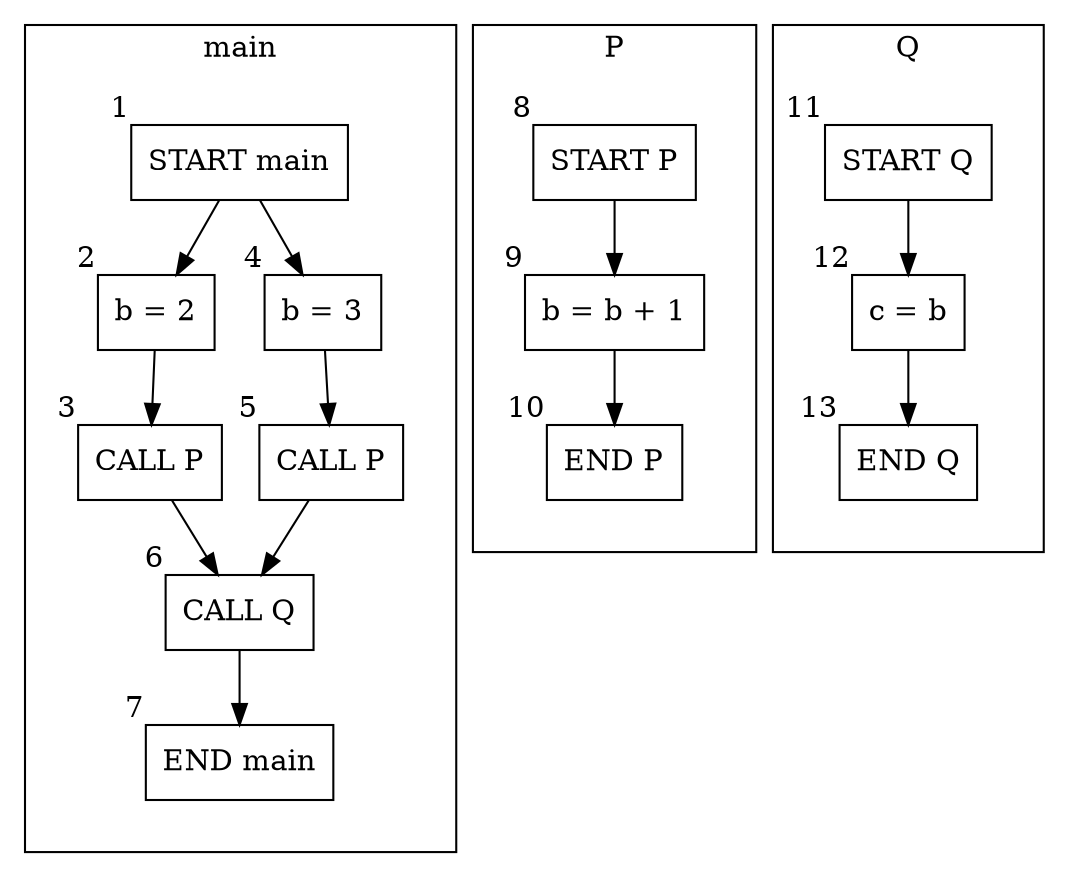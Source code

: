 digraph G {

	subgraph cluster_main {
		label = "main";
		margin = 25;
		node_1 [shape=box, xlabel="1", label="START main"];
		node_2 [shape=box, xlabel="2", label="b = 2"];
		node_3 [shape=box, xlabel="3", label="CALL P"];
		node_4 [shape=box, xlabel="4", label="b = 3"];
		node_5 [shape=box, xlabel="5", label="CALL P"];
		node_6 [shape=box, xlabel="6", label="CALL Q"];
		node_7 [shape=box, xlabel="7", label="END main"];
		node_1 -> node_2;
		node_1 -> node_4;
		node_2 -> node_3;
		node_3 -> node_6;
		node_4 -> node_5;
		node_5 -> node_6;
		node_6 -> node_7;
	}

	subgraph cluster_P {
		label = "P";
		margin = 25;
		node_8 [shape=box, xlabel="8", label="START P"];
		node_9 [shape=box, xlabel="9", label="b = b + 1"];
		node_10 [shape=box, xlabel="10", label="END P"];
		node_8 -> node_9;
		node_9 -> node_10;
	}

	subgraph cluster_Q {
		label = "Q";
		margin = 25;
		node_11 [shape=box, xlabel="11", label="START Q"];
		node_12 [shape=box, xlabel="12", label="c = b"];
		node_13 [shape=box, xlabel="13", label="END Q"];
		node_11 -> node_12;
		node_12 -> node_13;
	}
}
